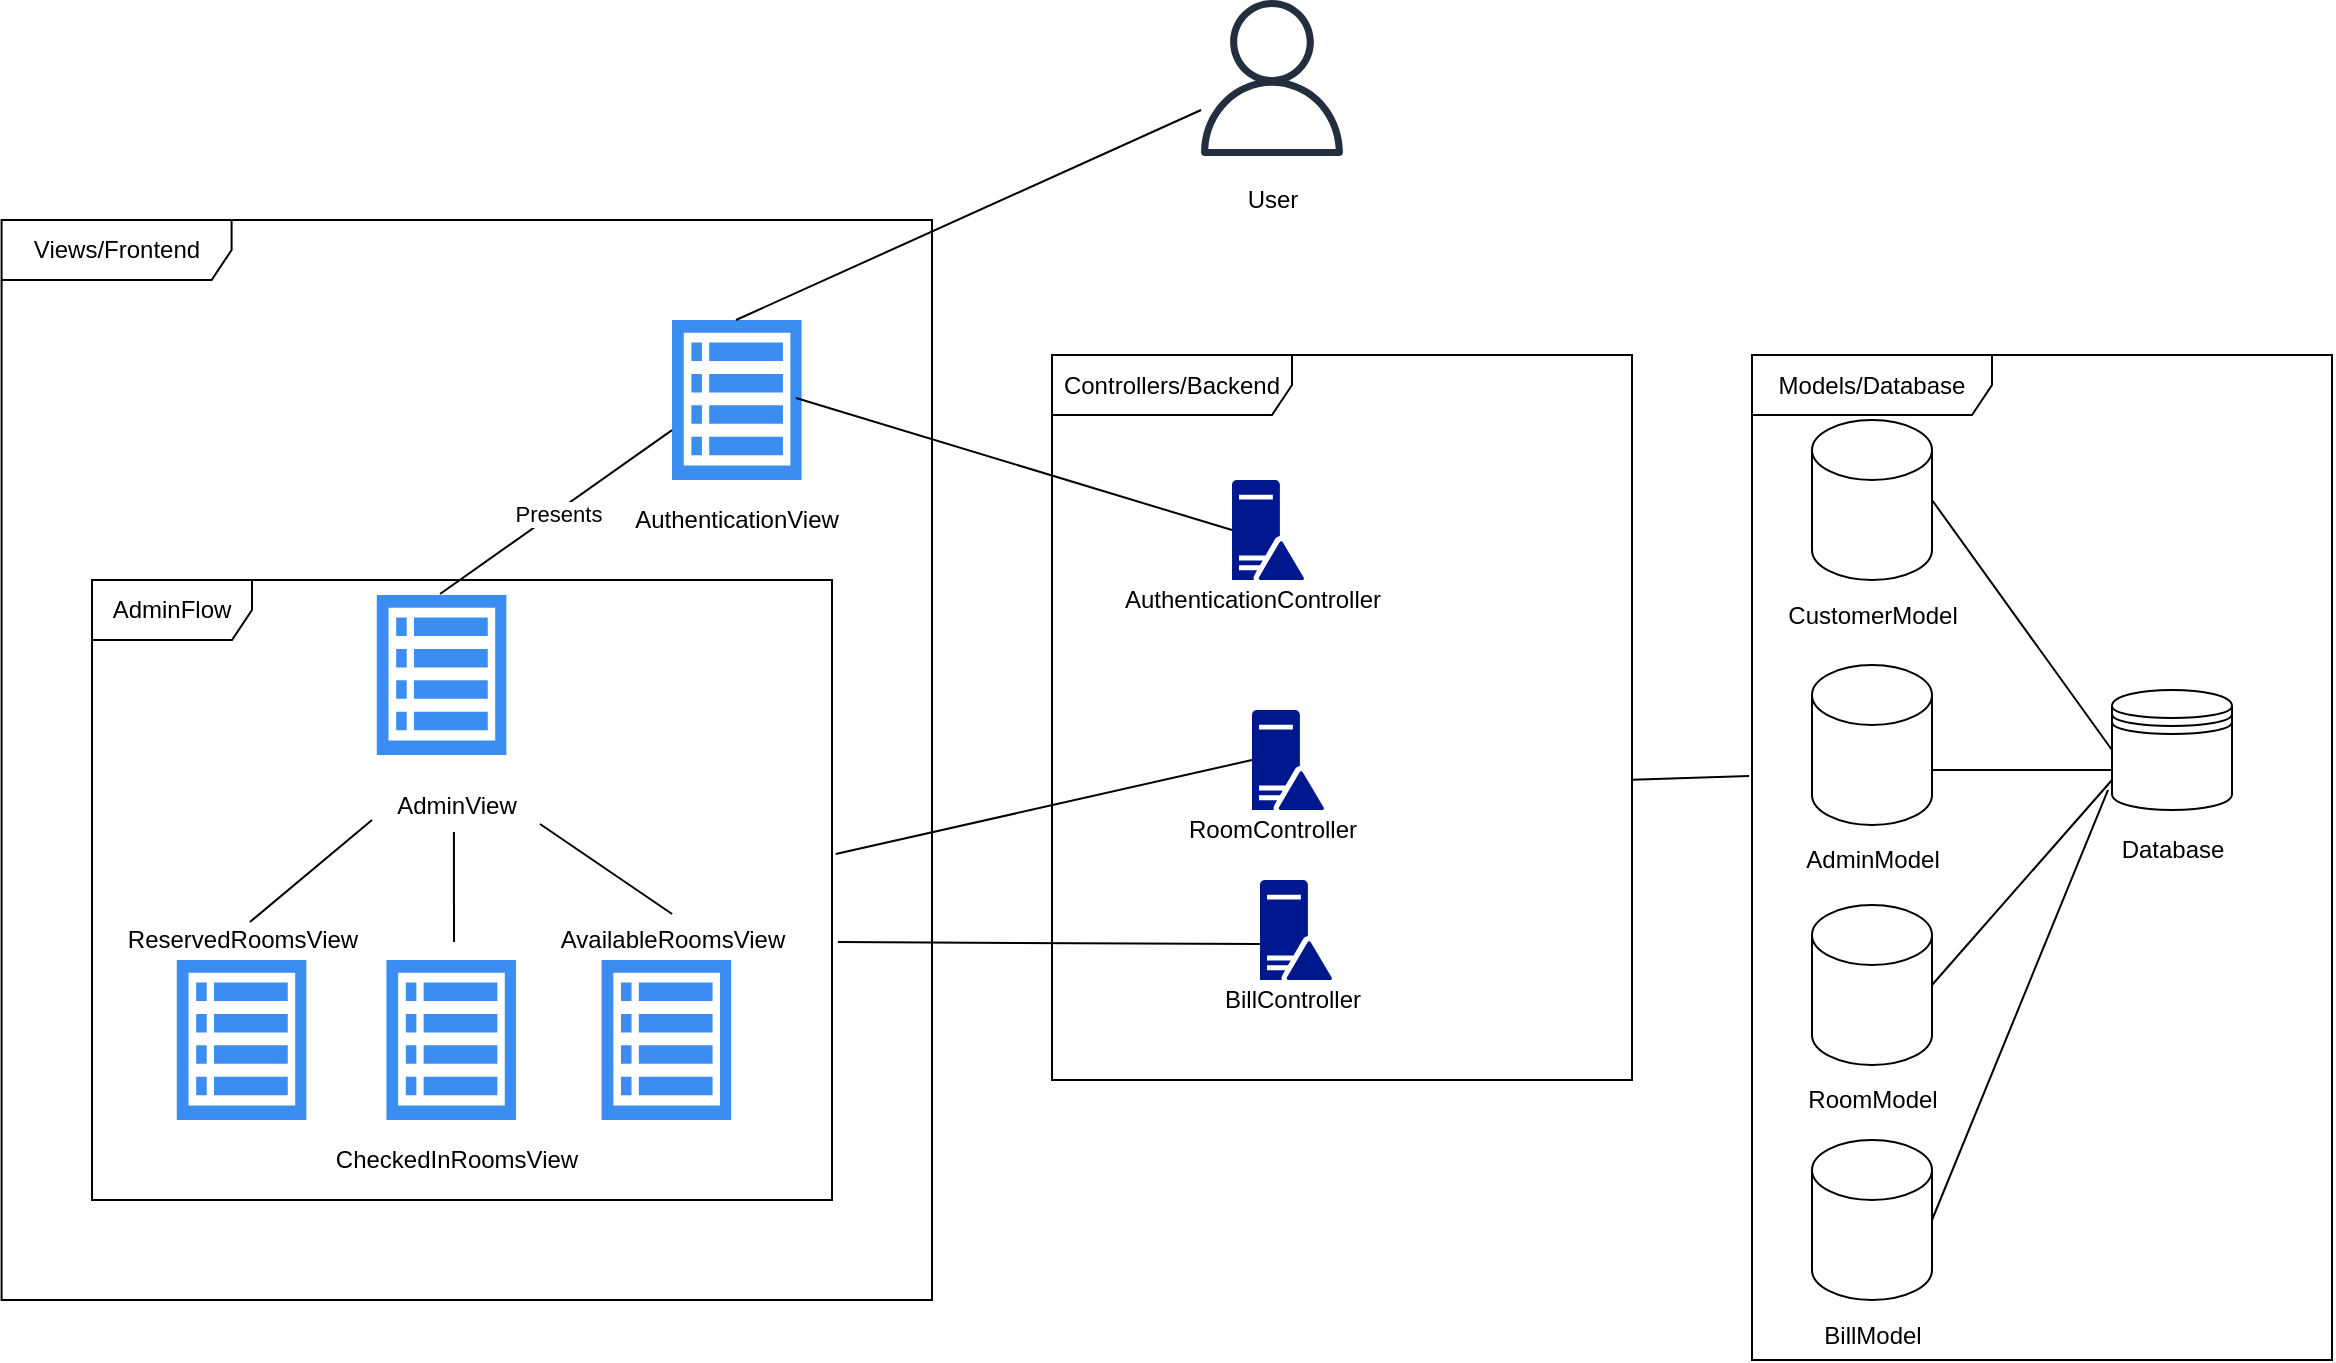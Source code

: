 <mxfile version="13.7.3" type="device"><diagram id="YqlYqBx09HKFPwsLYGVE" name="Page-1"><mxGraphModel dx="2551" dy="1120" grid="1" gridSize="10" guides="1" tooltips="1" connect="1" arrows="1" fold="1" page="1" pageScale="1" pageWidth="1100" pageHeight="850" math="0" shadow="0"><root><mxCell id="0"/><mxCell id="1" parent="0"/><mxCell id="b08MjV1K-iMLhHZiKnKe-49" value="Models/Database" style="shape=umlFrame;whiteSpace=wrap;html=1;width=120;height=30;" vertex="1" parent="1"><mxGeometry x="790" y="187.5" width="290" height="502.5" as="geometry"/></mxCell><mxCell id="b08MjV1K-iMLhHZiKnKe-35" value="AdminFlow" style="shape=umlFrame;whiteSpace=wrap;html=1;width=80;height=30;" vertex="1" parent="1"><mxGeometry x="-40" y="300" width="370" height="310" as="geometry"/></mxCell><mxCell id="b08MjV1K-iMLhHZiKnKe-22" value="Controllers/Backend" style="shape=umlFrame;whiteSpace=wrap;html=1;width=120;height=30;" vertex="1" parent="1"><mxGeometry x="440" y="187.5" width="290" height="362.5" as="geometry"/></mxCell><mxCell id="b08MjV1K-iMLhHZiKnKe-13" value="Views/Frontend" style="shape=umlFrame;whiteSpace=wrap;html=1;width=115;height=30;" vertex="1" parent="1"><mxGeometry x="-85.2" y="120" width="465.2" height="540" as="geometry"/></mxCell><mxCell id="b08MjV1K-iMLhHZiKnKe-2" value="" style="html=1;aspect=fixed;strokeColor=none;shadow=0;align=center;verticalAlign=top;fillColor=#3B8DF1;shape=mxgraph.gcp2.view_list" vertex="1" parent="1"><mxGeometry x="102.4" y="307.5" width="64.8" height="80" as="geometry"/></mxCell><mxCell id="b08MjV1K-iMLhHZiKnKe-3" value="AdminView" style="text;html=1;align=center;verticalAlign=middle;resizable=0;points=[];autosize=1;" vertex="1" parent="1"><mxGeometry x="102.4" y="402.5" width="80" height="20" as="geometry"/></mxCell><mxCell id="b08MjV1K-iMLhHZiKnKe-4" value="" style="html=1;aspect=fixed;strokeColor=none;shadow=0;align=center;verticalAlign=top;fillColor=#3B8DF1;shape=mxgraph.gcp2.view_list" vertex="1" parent="1"><mxGeometry x="214.8" y="490" width="64.8" height="80" as="geometry"/></mxCell><mxCell id="b08MjV1K-iMLhHZiKnKe-5" value="AuthenticationView" style="text;html=1;align=center;verticalAlign=middle;resizable=0;points=[];autosize=1;" vertex="1" parent="1"><mxGeometry x="222.4" y="260" width="120" height="20" as="geometry"/></mxCell><mxCell id="b08MjV1K-iMLhHZiKnKe-6" value="" style="html=1;aspect=fixed;strokeColor=none;shadow=0;align=center;verticalAlign=top;fillColor=#3B8DF1;shape=mxgraph.gcp2.view_list" vertex="1" parent="1"><mxGeometry x="250" y="170" width="64.8" height="80" as="geometry"/></mxCell><mxCell id="b08MjV1K-iMLhHZiKnKe-7" value="ReservedRoomsView" style="text;html=1;align=center;verticalAlign=middle;resizable=0;points=[];autosize=1;" vertex="1" parent="1"><mxGeometry x="-30.2" y="470" width="130" height="20" as="geometry"/></mxCell><mxCell id="b08MjV1K-iMLhHZiKnKe-8" value="" style="html=1;aspect=fixed;strokeColor=none;shadow=0;align=center;verticalAlign=top;fillColor=#3B8DF1;shape=mxgraph.gcp2.view_list" vertex="1" parent="1"><mxGeometry x="2.4" y="490" width="64.8" height="80" as="geometry"/></mxCell><mxCell id="b08MjV1K-iMLhHZiKnKe-9" value="CheckedInRoomsView" style="text;html=1;align=center;verticalAlign=middle;resizable=0;points=[];autosize=1;" vertex="1" parent="1"><mxGeometry x="72.4" y="580" width="140" height="20" as="geometry"/></mxCell><mxCell id="b08MjV1K-iMLhHZiKnKe-10" value="" style="html=1;aspect=fixed;strokeColor=none;shadow=0;align=center;verticalAlign=top;fillColor=#3B8DF1;shape=mxgraph.gcp2.view_list" vertex="1" parent="1"><mxGeometry x="107.2" y="490" width="64.8" height="80" as="geometry"/></mxCell><mxCell id="b08MjV1K-iMLhHZiKnKe-11" value="AvailableRoomsView" style="text;html=1;align=center;verticalAlign=middle;resizable=0;points=[];autosize=1;" vertex="1" parent="1"><mxGeometry x="184.8" y="470" width="130" height="20" as="geometry"/></mxCell><mxCell id="b08MjV1K-iMLhHZiKnKe-14" value="" style="aspect=fixed;pointerEvents=1;shadow=0;dashed=0;html=1;strokeColor=none;labelPosition=center;verticalLabelPosition=bottom;verticalAlign=top;align=center;fillColor=#00188D;shape=mxgraph.mscae.enterprise.domain_controller" vertex="1" parent="1"><mxGeometry x="540" y="365" width="36" height="50" as="geometry"/></mxCell><mxCell id="b08MjV1K-iMLhHZiKnKe-15" value="RoomController" style="text;html=1;align=center;verticalAlign=middle;resizable=0;points=[];autosize=1;" vertex="1" parent="1"><mxGeometry x="500" y="415" width="100" height="20" as="geometry"/></mxCell><mxCell id="b08MjV1K-iMLhHZiKnKe-16" value="" style="aspect=fixed;pointerEvents=1;shadow=0;dashed=0;html=1;strokeColor=none;labelPosition=center;verticalLabelPosition=bottom;verticalAlign=top;align=center;fillColor=#00188D;shape=mxgraph.mscae.enterprise.domain_controller" vertex="1" parent="1"><mxGeometry x="544" y="450" width="36" height="50" as="geometry"/></mxCell><mxCell id="b08MjV1K-iMLhHZiKnKe-17" value="BillController" style="text;html=1;align=center;verticalAlign=middle;resizable=0;points=[];autosize=1;" vertex="1" parent="1"><mxGeometry x="520" y="500" width="80" height="20" as="geometry"/></mxCell><mxCell id="b08MjV1K-iMLhHZiKnKe-18" value="" style="aspect=fixed;pointerEvents=1;shadow=0;dashed=0;html=1;strokeColor=none;labelPosition=center;verticalLabelPosition=bottom;verticalAlign=top;align=center;fillColor=#00188D;shape=mxgraph.mscae.enterprise.domain_controller" vertex="1" parent="1"><mxGeometry x="530" y="250" width="36" height="50" as="geometry"/></mxCell><mxCell id="b08MjV1K-iMLhHZiKnKe-19" value="AuthenticationController" style="text;html=1;align=center;verticalAlign=middle;resizable=0;points=[];autosize=1;" vertex="1" parent="1"><mxGeometry x="470" y="300" width="140" height="20" as="geometry"/></mxCell><mxCell id="b08MjV1K-iMLhHZiKnKe-20" value="" style="shape=cylinder3;whiteSpace=wrap;html=1;boundedLbl=1;backgroundOutline=1;size=15;" vertex="1" parent="1"><mxGeometry x="820" y="220" width="60" height="80" as="geometry"/></mxCell><mxCell id="b08MjV1K-iMLhHZiKnKe-21" value="CustomerModel" style="text;html=1;align=center;verticalAlign=middle;resizable=0;points=[];autosize=1;" vertex="1" parent="1"><mxGeometry x="800" y="307.5" width="100" height="20" as="geometry"/></mxCell><mxCell id="b08MjV1K-iMLhHZiKnKe-23" value="" style="outlineConnect=0;fontColor=#232F3E;gradientColor=none;fillColor=#232F3E;strokeColor=none;dashed=0;verticalLabelPosition=bottom;verticalAlign=top;align=center;html=1;fontSize=12;fontStyle=0;aspect=fixed;pointerEvents=1;shape=mxgraph.aws4.user;" vertex="1" parent="1"><mxGeometry x="511" y="10" width="78" height="78" as="geometry"/></mxCell><mxCell id="b08MjV1K-iMLhHZiKnKe-24" value="User" style="text;html=1;align=center;verticalAlign=middle;resizable=0;points=[];autosize=1;" vertex="1" parent="1"><mxGeometry x="530" y="100" width="40" height="20" as="geometry"/></mxCell><mxCell id="b08MjV1K-iMLhHZiKnKe-28" value="" style="endArrow=none;html=1;exitX=0.494;exitY=0;exitDx=0;exitDy=0;exitPerimeter=0;" edge="1" parent="1" source="b08MjV1K-iMLhHZiKnKe-6" target="b08MjV1K-iMLhHZiKnKe-23"><mxGeometry width="50" height="50" relative="1" as="geometry"><mxPoint x="570" y="410" as="sourcePoint"/><mxPoint x="620" y="360" as="targetPoint"/></mxGeometry></mxCell><mxCell id="b08MjV1K-iMLhHZiKnKe-29" value="" style="endArrow=none;html=1;entryX=0;entryY=0.688;entryDx=0;entryDy=0;entryPerimeter=0;exitX=0.488;exitY=-0.006;exitDx=0;exitDy=0;exitPerimeter=0;" edge="1" parent="1" source="b08MjV1K-iMLhHZiKnKe-2" target="b08MjV1K-iMLhHZiKnKe-6"><mxGeometry width="50" height="50" relative="1" as="geometry"><mxPoint x="570" y="410" as="sourcePoint"/><mxPoint x="620" y="360" as="targetPoint"/></mxGeometry></mxCell><mxCell id="b08MjV1K-iMLhHZiKnKe-31" value="Presents" style="edgeLabel;html=1;align=center;verticalAlign=middle;resizable=0;points=[];" vertex="1" connectable="0" parent="b08MjV1K-iMLhHZiKnKe-29"><mxGeometry x="0.004" y="-1" relative="1" as="geometry"><mxPoint as="offset"/></mxGeometry></mxCell><mxCell id="b08MjV1K-iMLhHZiKnKe-30" value="" style="endArrow=none;html=1;entryX=0.957;entryY=0.488;entryDx=0;entryDy=0;entryPerimeter=0;exitX=0;exitY=0.5;exitDx=0;exitDy=0;exitPerimeter=0;" edge="1" parent="1" source="b08MjV1K-iMLhHZiKnKe-18" target="b08MjV1K-iMLhHZiKnKe-6"><mxGeometry width="50" height="50" relative="1" as="geometry"><mxPoint x="440" y="370" as="sourcePoint"/><mxPoint x="262.009" y="254" as="targetPoint"/></mxGeometry></mxCell><mxCell id="b08MjV1K-iMLhHZiKnKe-32" value="" style="endArrow=none;html=1;entryX=-0.03;entryY=0.875;entryDx=0;entryDy=0;entryPerimeter=0;exitX=0.532;exitY=0.05;exitDx=0;exitDy=0;exitPerimeter=0;" edge="1" parent="1" source="b08MjV1K-iMLhHZiKnKe-7" target="b08MjV1K-iMLhHZiKnKe-3"><mxGeometry width="50" height="50" relative="1" as="geometry"><mxPoint x="380" y="410" as="sourcePoint"/><mxPoint x="430" y="360" as="targetPoint"/></mxGeometry></mxCell><mxCell id="b08MjV1K-iMLhHZiKnKe-33" value="" style="endArrow=none;html=1;entryX=0.482;entryY=1.175;entryDx=0;entryDy=0;entryPerimeter=0;" edge="1" parent="1" target="b08MjV1K-iMLhHZiKnKe-3"><mxGeometry width="50" height="50" relative="1" as="geometry"><mxPoint x="141" y="481" as="sourcePoint"/><mxPoint x="117.001" y="397.98" as="targetPoint"/></mxGeometry></mxCell><mxCell id="b08MjV1K-iMLhHZiKnKe-34" value="" style="endArrow=none;html=1;entryX=1.02;entryY=0.975;entryDx=0;entryDy=0;entryPerimeter=0;exitX=0.502;exitY=-0.15;exitDx=0;exitDy=0;exitPerimeter=0;" edge="1" parent="1" source="b08MjV1K-iMLhHZiKnKe-11" target="b08MjV1K-iMLhHZiKnKe-3"><mxGeometry width="50" height="50" relative="1" as="geometry"><mxPoint x="48.96" y="481" as="sourcePoint"/><mxPoint x="110" y="430" as="targetPoint"/></mxGeometry></mxCell><mxCell id="b08MjV1K-iMLhHZiKnKe-36" value="" style="endArrow=none;html=1;exitX=1.005;exitY=0.442;exitDx=0;exitDy=0;exitPerimeter=0;entryX=0;entryY=0.5;entryDx=0;entryDy=0;entryPerimeter=0;" edge="1" parent="1" source="b08MjV1K-iMLhHZiKnKe-35" target="b08MjV1K-iMLhHZiKnKe-14"><mxGeometry width="50" height="50" relative="1" as="geometry"><mxPoint x="430" y="410" as="sourcePoint"/><mxPoint x="480" y="360" as="targetPoint"/></mxGeometry></mxCell><mxCell id="b08MjV1K-iMLhHZiKnKe-38" value="" style="endArrow=none;html=1;exitX=1.008;exitY=0.584;exitDx=0;exitDy=0;exitPerimeter=0;entryX=0;entryY=0.64;entryDx=0;entryDy=0;entryPerimeter=0;" edge="1" parent="1" source="b08MjV1K-iMLhHZiKnKe-35" target="b08MjV1K-iMLhHZiKnKe-16"><mxGeometry width="50" height="50" relative="1" as="geometry"><mxPoint x="341.85" y="447.02" as="sourcePoint"/><mxPoint x="650" y="380" as="targetPoint"/></mxGeometry></mxCell><mxCell id="b08MjV1K-iMLhHZiKnKe-41" value="" style="shape=cylinder3;whiteSpace=wrap;html=1;boundedLbl=1;backgroundOutline=1;size=15;" vertex="1" parent="1"><mxGeometry x="820" y="342.5" width="60" height="80" as="geometry"/></mxCell><mxCell id="b08MjV1K-iMLhHZiKnKe-42" value="AdminModel" style="text;html=1;align=center;verticalAlign=middle;resizable=0;points=[];autosize=1;" vertex="1" parent="1"><mxGeometry x="810" y="430" width="80" height="20" as="geometry"/></mxCell><mxCell id="b08MjV1K-iMLhHZiKnKe-43" value="" style="shape=cylinder3;whiteSpace=wrap;html=1;boundedLbl=1;backgroundOutline=1;size=15;" vertex="1" parent="1"><mxGeometry x="820" y="462.5" width="60" height="80" as="geometry"/></mxCell><mxCell id="b08MjV1K-iMLhHZiKnKe-44" value="RoomModel" style="text;html=1;align=center;verticalAlign=middle;resizable=0;points=[];autosize=1;" vertex="1" parent="1"><mxGeometry x="810" y="550" width="80" height="20" as="geometry"/></mxCell><mxCell id="b08MjV1K-iMLhHZiKnKe-45" value="" style="shape=cylinder3;whiteSpace=wrap;html=1;boundedLbl=1;backgroundOutline=1;size=15;" vertex="1" parent="1"><mxGeometry x="820" y="580" width="60" height="80" as="geometry"/></mxCell><mxCell id="b08MjV1K-iMLhHZiKnKe-46" value="BillModel" style="text;html=1;align=center;verticalAlign=middle;resizable=0;points=[];autosize=1;" vertex="1" parent="1"><mxGeometry x="820" y="667.5" width="60" height="20" as="geometry"/></mxCell><mxCell id="b08MjV1K-iMLhHZiKnKe-47" value="" style="shape=datastore;whiteSpace=wrap;html=1;" vertex="1" parent="1"><mxGeometry x="970" y="355" width="60" height="60" as="geometry"/></mxCell><mxCell id="b08MjV1K-iMLhHZiKnKe-48" value="Database" style="text;html=1;align=center;verticalAlign=middle;resizable=0;points=[];autosize=1;" vertex="1" parent="1"><mxGeometry x="965" y="425" width="70" height="20" as="geometry"/></mxCell><mxCell id="b08MjV1K-iMLhHZiKnKe-50" value="" style="endArrow=none;html=1;exitX=1;exitY=0.586;exitDx=0;exitDy=0;exitPerimeter=0;entryX=-0.005;entryY=0.419;entryDx=0;entryDy=0;entryPerimeter=0;" edge="1" parent="1" source="b08MjV1K-iMLhHZiKnKe-22" target="b08MjV1K-iMLhHZiKnKe-49"><mxGeometry width="50" height="50" relative="1" as="geometry"><mxPoint x="720" y="470" as="sourcePoint"/><mxPoint x="770" y="420" as="targetPoint"/></mxGeometry></mxCell><mxCell id="b08MjV1K-iMLhHZiKnKe-51" value="" style="endArrow=none;html=1;exitX=0;exitY=0.5;exitDx=0;exitDy=0;entryX=1;entryY=0.5;entryDx=0;entryDy=0;entryPerimeter=0;" edge="1" parent="1" source="b08MjV1K-iMLhHZiKnKe-47" target="b08MjV1K-iMLhHZiKnKe-20"><mxGeometry width="50" height="50" relative="1" as="geometry"><mxPoint x="710" y="470" as="sourcePoint"/><mxPoint x="760" y="420" as="targetPoint"/></mxGeometry></mxCell><mxCell id="b08MjV1K-iMLhHZiKnKe-52" value="" style="endArrow=none;html=1;entryX=1;entryY=0;entryDx=0;entryDy=52.5;entryPerimeter=0;" edge="1" parent="1" target="b08MjV1K-iMLhHZiKnKe-41"><mxGeometry width="50" height="50" relative="1" as="geometry"><mxPoint x="970" y="395" as="sourcePoint"/><mxPoint x="890" y="270" as="targetPoint"/></mxGeometry></mxCell><mxCell id="b08MjV1K-iMLhHZiKnKe-53" value="" style="endArrow=none;html=1;entryX=1;entryY=0.5;entryDx=0;entryDy=0;entryPerimeter=0;" edge="1" parent="1" target="b08MjV1K-iMLhHZiKnKe-43"><mxGeometry width="50" height="50" relative="1" as="geometry"><mxPoint x="970" y="400" as="sourcePoint"/><mxPoint x="890" y="405" as="targetPoint"/></mxGeometry></mxCell><mxCell id="b08MjV1K-iMLhHZiKnKe-54" value="" style="endArrow=none;html=1;entryX=1;entryY=0.5;entryDx=0;entryDy=0;entryPerimeter=0;exitX=-0.033;exitY=0.833;exitDx=0;exitDy=0;exitPerimeter=0;" edge="1" parent="1" source="b08MjV1K-iMLhHZiKnKe-47" target="b08MjV1K-iMLhHZiKnKe-45"><mxGeometry width="50" height="50" relative="1" as="geometry"><mxPoint x="980" y="410" as="sourcePoint"/><mxPoint x="890" y="512.5" as="targetPoint"/></mxGeometry></mxCell></root></mxGraphModel></diagram></mxfile>
